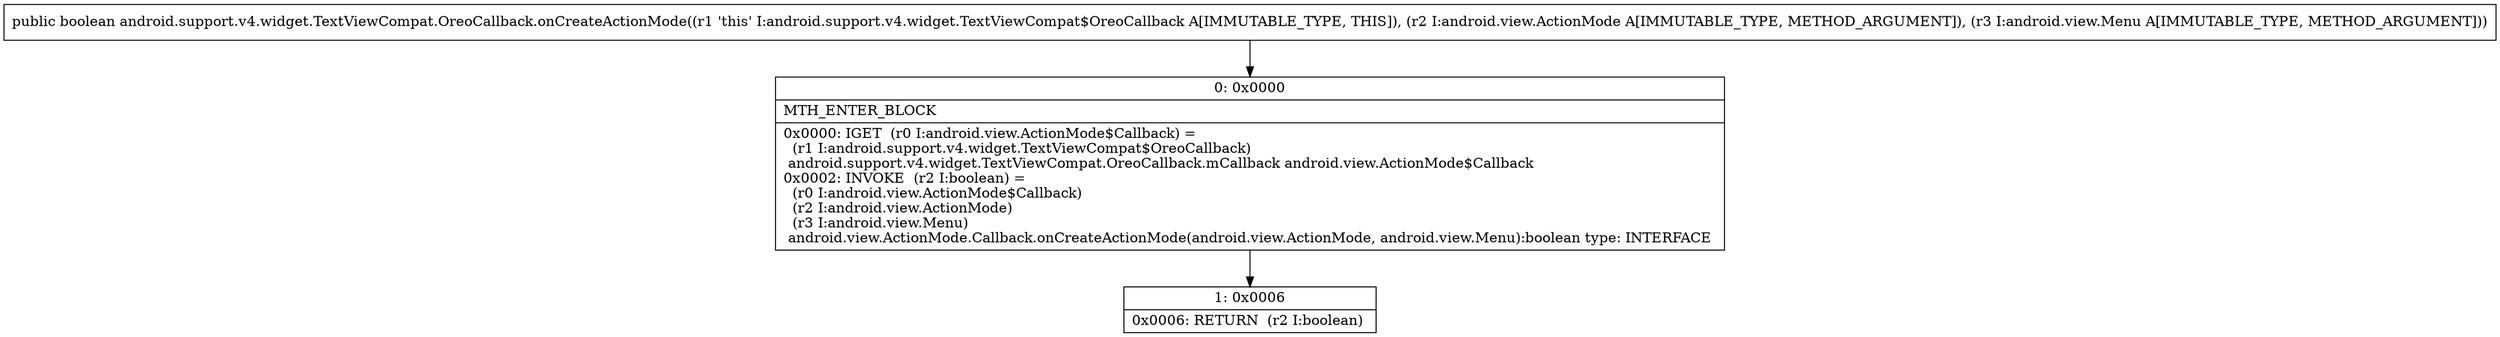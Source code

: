 digraph "CFG forandroid.support.v4.widget.TextViewCompat.OreoCallback.onCreateActionMode(Landroid\/view\/ActionMode;Landroid\/view\/Menu;)Z" {
Node_0 [shape=record,label="{0\:\ 0x0000|MTH_ENTER_BLOCK\l|0x0000: IGET  (r0 I:android.view.ActionMode$Callback) = \l  (r1 I:android.support.v4.widget.TextViewCompat$OreoCallback)\l android.support.v4.widget.TextViewCompat.OreoCallback.mCallback android.view.ActionMode$Callback \l0x0002: INVOKE  (r2 I:boolean) = \l  (r0 I:android.view.ActionMode$Callback)\l  (r2 I:android.view.ActionMode)\l  (r3 I:android.view.Menu)\l android.view.ActionMode.Callback.onCreateActionMode(android.view.ActionMode, android.view.Menu):boolean type: INTERFACE \l}"];
Node_1 [shape=record,label="{1\:\ 0x0006|0x0006: RETURN  (r2 I:boolean) \l}"];
MethodNode[shape=record,label="{public boolean android.support.v4.widget.TextViewCompat.OreoCallback.onCreateActionMode((r1 'this' I:android.support.v4.widget.TextViewCompat$OreoCallback A[IMMUTABLE_TYPE, THIS]), (r2 I:android.view.ActionMode A[IMMUTABLE_TYPE, METHOD_ARGUMENT]), (r3 I:android.view.Menu A[IMMUTABLE_TYPE, METHOD_ARGUMENT])) }"];
MethodNode -> Node_0;
Node_0 -> Node_1;
}


